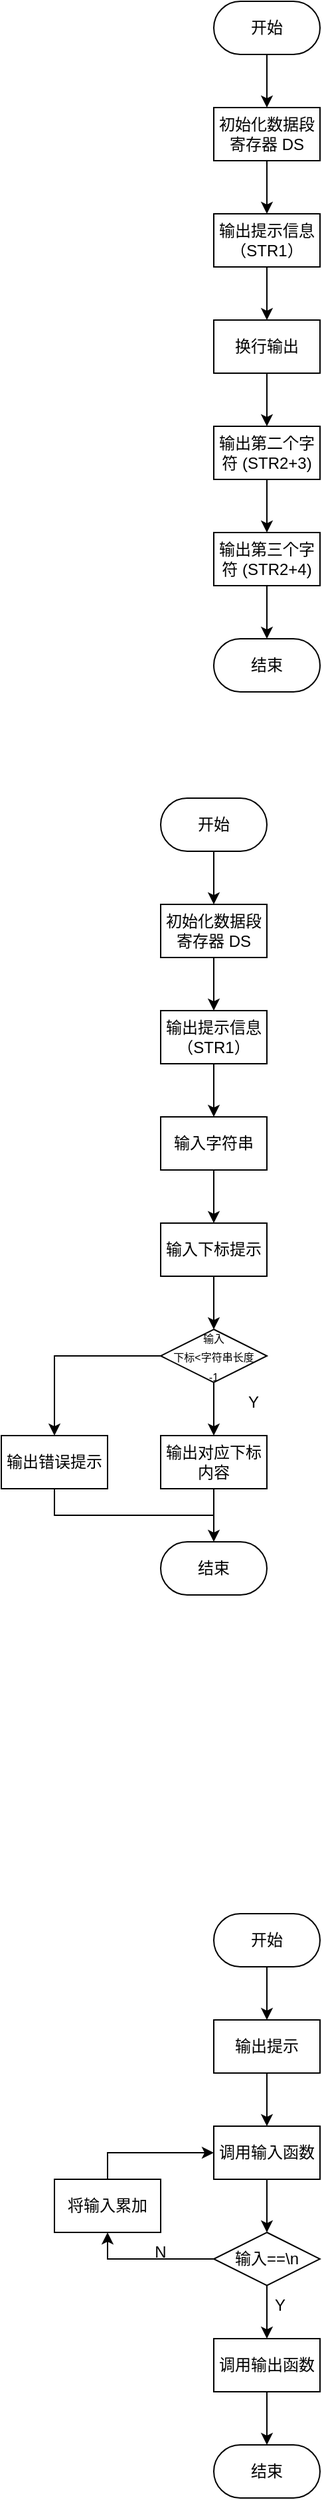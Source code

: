 <mxfile version="24.9.1">
  <diagram name="第 1 页" id="qM_Vd2Z4YwPu5ygJ0VQ-">
    <mxGraphModel dx="1002" dy="623" grid="1" gridSize="10" guides="1" tooltips="1" connect="1" arrows="1" fold="1" page="1" pageScale="1" pageWidth="827" pageHeight="1169" math="0" shadow="0">
      <root>
        <mxCell id="0" />
        <mxCell id="1" parent="0" />
        <mxCell id="CKOHkXb5RTJAz6bEvQPp-3" style="edgeStyle=orthogonalEdgeStyle;rounded=0;orthogonalLoop=1;jettySize=auto;html=1;entryX=0.5;entryY=0;entryDx=0;entryDy=0;" parent="1" source="CKOHkXb5RTJAz6bEvQPp-1" target="CKOHkXb5RTJAz6bEvQPp-2" edge="1">
          <mxGeometry relative="1" as="geometry" />
        </mxCell>
        <mxCell id="CKOHkXb5RTJAz6bEvQPp-1" value="开始" style="rounded=1;whiteSpace=wrap;html=1;arcSize=50;" parent="1" vertex="1">
          <mxGeometry x="280" y="160" width="80" height="40" as="geometry" />
        </mxCell>
        <mxCell id="CKOHkXb5RTJAz6bEvQPp-5" style="edgeStyle=orthogonalEdgeStyle;rounded=0;orthogonalLoop=1;jettySize=auto;html=1;entryX=0.5;entryY=0;entryDx=0;entryDy=0;" parent="1" source="CKOHkXb5RTJAz6bEvQPp-2" target="CKOHkXb5RTJAz6bEvQPp-4" edge="1">
          <mxGeometry relative="1" as="geometry" />
        </mxCell>
        <mxCell id="CKOHkXb5RTJAz6bEvQPp-2" value="初始化数据段寄存器 DS" style="rounded=0;whiteSpace=wrap;html=1;" parent="1" vertex="1">
          <mxGeometry x="280" y="240" width="80" height="40" as="geometry" />
        </mxCell>
        <mxCell id="CKOHkXb5RTJAz6bEvQPp-7" style="edgeStyle=orthogonalEdgeStyle;rounded=0;orthogonalLoop=1;jettySize=auto;html=1;" parent="1" source="CKOHkXb5RTJAz6bEvQPp-4" target="CKOHkXb5RTJAz6bEvQPp-6" edge="1">
          <mxGeometry relative="1" as="geometry" />
        </mxCell>
        <mxCell id="CKOHkXb5RTJAz6bEvQPp-4" value="输出提示信息（STR1）" style="rounded=0;whiteSpace=wrap;html=1;" parent="1" vertex="1">
          <mxGeometry x="280" y="320" width="80" height="40" as="geometry" />
        </mxCell>
        <mxCell id="CKOHkXb5RTJAz6bEvQPp-10" style="edgeStyle=orthogonalEdgeStyle;rounded=0;orthogonalLoop=1;jettySize=auto;html=1;entryX=0.5;entryY=0;entryDx=0;entryDy=0;" parent="1" source="CKOHkXb5RTJAz6bEvQPp-6" target="CKOHkXb5RTJAz6bEvQPp-8" edge="1">
          <mxGeometry relative="1" as="geometry" />
        </mxCell>
        <mxCell id="CKOHkXb5RTJAz6bEvQPp-6" value="换行输出" style="rounded=0;whiteSpace=wrap;html=1;" parent="1" vertex="1">
          <mxGeometry x="280" y="400" width="80" height="40" as="geometry" />
        </mxCell>
        <mxCell id="CKOHkXb5RTJAz6bEvQPp-11" style="edgeStyle=orthogonalEdgeStyle;rounded=0;orthogonalLoop=1;jettySize=auto;html=1;entryX=0.5;entryY=0;entryDx=0;entryDy=0;" parent="1" source="CKOHkXb5RTJAz6bEvQPp-8" target="CKOHkXb5RTJAz6bEvQPp-9" edge="1">
          <mxGeometry relative="1" as="geometry" />
        </mxCell>
        <mxCell id="CKOHkXb5RTJAz6bEvQPp-8" value="输出第二个字符 (STR2+3)" style="rounded=0;whiteSpace=wrap;html=1;" parent="1" vertex="1">
          <mxGeometry x="280" y="480" width="80" height="40" as="geometry" />
        </mxCell>
        <mxCell id="CKOHkXb5RTJAz6bEvQPp-13" style="edgeStyle=orthogonalEdgeStyle;rounded=0;orthogonalLoop=1;jettySize=auto;html=1;" parent="1" source="CKOHkXb5RTJAz6bEvQPp-9" target="CKOHkXb5RTJAz6bEvQPp-12" edge="1">
          <mxGeometry relative="1" as="geometry" />
        </mxCell>
        <mxCell id="CKOHkXb5RTJAz6bEvQPp-9" value="输出第三个字符 (STR2+4)" style="rounded=0;whiteSpace=wrap;html=1;" parent="1" vertex="1">
          <mxGeometry x="280" y="560" width="80" height="40" as="geometry" />
        </mxCell>
        <mxCell id="CKOHkXb5RTJAz6bEvQPp-12" value="结束" style="rounded=1;whiteSpace=wrap;html=1;arcSize=50;" parent="1" vertex="1">
          <mxGeometry x="280" y="640" width="80" height="40" as="geometry" />
        </mxCell>
        <mxCell id="7yRLnJ1UI4WY9eKZldCq-5" style="edgeStyle=orthogonalEdgeStyle;rounded=0;orthogonalLoop=1;jettySize=auto;html=1;entryX=0.5;entryY=0;entryDx=0;entryDy=0;" parent="1" source="7yRLnJ1UI4WY9eKZldCq-1" target="7yRLnJ1UI4WY9eKZldCq-3" edge="1">
          <mxGeometry relative="1" as="geometry" />
        </mxCell>
        <mxCell id="7yRLnJ1UI4WY9eKZldCq-1" value="开始" style="rounded=1;whiteSpace=wrap;html=1;arcSize=50;" parent="1" vertex="1">
          <mxGeometry x="240" y="760" width="80" height="40" as="geometry" />
        </mxCell>
        <mxCell id="7yRLnJ1UI4WY9eKZldCq-2" style="edgeStyle=orthogonalEdgeStyle;rounded=0;orthogonalLoop=1;jettySize=auto;html=1;entryX=0.5;entryY=0;entryDx=0;entryDy=0;" parent="1" source="7yRLnJ1UI4WY9eKZldCq-3" target="7yRLnJ1UI4WY9eKZldCq-4" edge="1">
          <mxGeometry relative="1" as="geometry" />
        </mxCell>
        <mxCell id="7yRLnJ1UI4WY9eKZldCq-3" value="初始化数据段寄存器 DS" style="rounded=0;whiteSpace=wrap;html=1;" parent="1" vertex="1">
          <mxGeometry x="240" y="840" width="80" height="40" as="geometry" />
        </mxCell>
        <mxCell id="7yRLnJ1UI4WY9eKZldCq-4" value="输出提示信息（STR1）" style="rounded=0;whiteSpace=wrap;html=1;" parent="1" vertex="1">
          <mxGeometry x="240" y="920" width="80" height="40" as="geometry" />
        </mxCell>
        <mxCell id="7yRLnJ1UI4WY9eKZldCq-9" style="edgeStyle=orthogonalEdgeStyle;rounded=0;orthogonalLoop=1;jettySize=auto;html=1;entryX=0.5;entryY=0;entryDx=0;entryDy=0;" parent="1" source="7yRLnJ1UI4WY9eKZldCq-6" target="7yRLnJ1UI4WY9eKZldCq-8" edge="1">
          <mxGeometry relative="1" as="geometry" />
        </mxCell>
        <mxCell id="7yRLnJ1UI4WY9eKZldCq-6" value="输入字符串" style="rounded=0;whiteSpace=wrap;html=1;" parent="1" vertex="1">
          <mxGeometry x="240" y="1000" width="80" height="40" as="geometry" />
        </mxCell>
        <mxCell id="7yRLnJ1UI4WY9eKZldCq-7" style="edgeStyle=orthogonalEdgeStyle;rounded=0;orthogonalLoop=1;jettySize=auto;html=1;entryX=0.5;entryY=0;entryDx=0;entryDy=0;" parent="1" source="7yRLnJ1UI4WY9eKZldCq-4" target="7yRLnJ1UI4WY9eKZldCq-6" edge="1">
          <mxGeometry relative="1" as="geometry" />
        </mxCell>
        <mxCell id="7yRLnJ1UI4WY9eKZldCq-11" style="edgeStyle=orthogonalEdgeStyle;rounded=0;orthogonalLoop=1;jettySize=auto;html=1;" parent="1" source="7yRLnJ1UI4WY9eKZldCq-8" target="7yRLnJ1UI4WY9eKZldCq-10" edge="1">
          <mxGeometry relative="1" as="geometry" />
        </mxCell>
        <mxCell id="7yRLnJ1UI4WY9eKZldCq-8" value="输入下标提示" style="rounded=0;whiteSpace=wrap;html=1;" parent="1" vertex="1">
          <mxGeometry x="240" y="1080" width="80" height="40" as="geometry" />
        </mxCell>
        <mxCell id="7yRLnJ1UI4WY9eKZldCq-13" style="edgeStyle=orthogonalEdgeStyle;rounded=0;orthogonalLoop=1;jettySize=auto;html=1;" parent="1" source="7yRLnJ1UI4WY9eKZldCq-10" edge="1">
          <mxGeometry relative="1" as="geometry">
            <mxPoint x="280" y="1240" as="targetPoint" />
          </mxGeometry>
        </mxCell>
        <mxCell id="7yRLnJ1UI4WY9eKZldCq-19" style="edgeStyle=orthogonalEdgeStyle;rounded=0;orthogonalLoop=1;jettySize=auto;html=1;entryX=0.5;entryY=0;entryDx=0;entryDy=0;" parent="1" source="7yRLnJ1UI4WY9eKZldCq-10" target="7yRLnJ1UI4WY9eKZldCq-18" edge="1">
          <mxGeometry relative="1" as="geometry" />
        </mxCell>
        <mxCell id="7yRLnJ1UI4WY9eKZldCq-10" value="&lt;font style=&quot;font-size: 8px;&quot;&gt;输入&lt;/font&gt;&lt;div&gt;&lt;font style=&quot;font-size: 8px;&quot;&gt;下&lt;/font&gt;&lt;font style=&quot;background-color: initial; font-size: 8px;&quot;&gt;标&amp;lt;字符串长&lt;/font&gt;&lt;span style=&quot;background-color: initial; font-size: 8px;&quot;&gt;度&lt;/span&gt;&lt;div&gt;&lt;span style=&quot;font-size: 8px; background-color: initial;&quot;&gt;-1&lt;/span&gt;&lt;/div&gt;&lt;/div&gt;" style="rhombus;whiteSpace=wrap;html=1;" parent="1" vertex="1">
          <mxGeometry x="240" y="1160" width="80" height="40" as="geometry" />
        </mxCell>
        <mxCell id="7yRLnJ1UI4WY9eKZldCq-16" style="edgeStyle=orthogonalEdgeStyle;rounded=0;orthogonalLoop=1;jettySize=auto;html=1;entryX=0.5;entryY=0;entryDx=0;entryDy=0;" parent="1" source="7yRLnJ1UI4WY9eKZldCq-14" target="7yRLnJ1UI4WY9eKZldCq-15" edge="1">
          <mxGeometry relative="1" as="geometry" />
        </mxCell>
        <mxCell id="7yRLnJ1UI4WY9eKZldCq-14" value="输出对应下标内容" style="rounded=0;whiteSpace=wrap;html=1;" parent="1" vertex="1">
          <mxGeometry x="240" y="1240" width="80" height="40" as="geometry" />
        </mxCell>
        <mxCell id="7yRLnJ1UI4WY9eKZldCq-15" value="结束" style="rounded=1;whiteSpace=wrap;html=1;arcSize=50;" parent="1" vertex="1">
          <mxGeometry x="240" y="1320" width="80" height="40" as="geometry" />
        </mxCell>
        <mxCell id="7yRLnJ1UI4WY9eKZldCq-17" value="Y" style="text;html=1;align=center;verticalAlign=middle;whiteSpace=wrap;rounded=0;" parent="1" vertex="1">
          <mxGeometry x="280" y="1200" width="60" height="30" as="geometry" />
        </mxCell>
        <mxCell id="7yRLnJ1UI4WY9eKZldCq-18" value="输出错误提示" style="rounded=0;whiteSpace=wrap;html=1;" parent="1" vertex="1">
          <mxGeometry x="120" y="1240" width="80" height="40" as="geometry" />
        </mxCell>
        <mxCell id="7yRLnJ1UI4WY9eKZldCq-21" value="" style="endArrow=none;html=1;rounded=0;exitX=0.5;exitY=1;exitDx=0;exitDy=0;" parent="1" source="7yRLnJ1UI4WY9eKZldCq-18" edge="1">
          <mxGeometry width="50" height="50" relative="1" as="geometry">
            <mxPoint x="160" y="1300" as="sourcePoint" />
            <mxPoint x="280" y="1300" as="targetPoint" />
            <Array as="points">
              <mxPoint x="160" y="1300" />
            </Array>
          </mxGeometry>
        </mxCell>
        <mxCell id="BoqUyhiPFlQtKTsmYZfX-4" style="edgeStyle=orthogonalEdgeStyle;rounded=0;orthogonalLoop=1;jettySize=auto;html=1;entryX=0.5;entryY=0;entryDx=0;entryDy=0;" edge="1" parent="1" source="BoqUyhiPFlQtKTsmYZfX-1" target="BoqUyhiPFlQtKTsmYZfX-3">
          <mxGeometry relative="1" as="geometry" />
        </mxCell>
        <mxCell id="BoqUyhiPFlQtKTsmYZfX-1" value="开始" style="rounded=1;whiteSpace=wrap;html=1;arcSize=50;" vertex="1" parent="1">
          <mxGeometry x="280" y="1600" width="80" height="40" as="geometry" />
        </mxCell>
        <mxCell id="BoqUyhiPFlQtKTsmYZfX-2" value="结束" style="rounded=1;whiteSpace=wrap;html=1;arcSize=50;" vertex="1" parent="1">
          <mxGeometry x="280" y="2000" width="80" height="40" as="geometry" />
        </mxCell>
        <mxCell id="BoqUyhiPFlQtKTsmYZfX-7" style="edgeStyle=orthogonalEdgeStyle;rounded=0;orthogonalLoop=1;jettySize=auto;html=1;entryX=0.5;entryY=0;entryDx=0;entryDy=0;" edge="1" parent="1" source="BoqUyhiPFlQtKTsmYZfX-3" target="BoqUyhiPFlQtKTsmYZfX-5">
          <mxGeometry relative="1" as="geometry" />
        </mxCell>
        <mxCell id="BoqUyhiPFlQtKTsmYZfX-3" value="输出提示" style="rounded=0;whiteSpace=wrap;html=1;" vertex="1" parent="1">
          <mxGeometry x="280" y="1680" width="80" height="40" as="geometry" />
        </mxCell>
        <mxCell id="BoqUyhiPFlQtKTsmYZfX-8" style="edgeStyle=orthogonalEdgeStyle;rounded=0;orthogonalLoop=1;jettySize=auto;html=1;" edge="1" parent="1" source="BoqUyhiPFlQtKTsmYZfX-5" target="BoqUyhiPFlQtKTsmYZfX-6">
          <mxGeometry relative="1" as="geometry" />
        </mxCell>
        <mxCell id="BoqUyhiPFlQtKTsmYZfX-5" value="调用输入函数" style="rounded=0;whiteSpace=wrap;html=1;" vertex="1" parent="1">
          <mxGeometry x="280" y="1760" width="80" height="40" as="geometry" />
        </mxCell>
        <mxCell id="BoqUyhiPFlQtKTsmYZfX-13" style="edgeStyle=orthogonalEdgeStyle;rounded=0;orthogonalLoop=1;jettySize=auto;html=1;entryX=0.5;entryY=0;entryDx=0;entryDy=0;" edge="1" parent="1" source="BoqUyhiPFlQtKTsmYZfX-6" target="BoqUyhiPFlQtKTsmYZfX-12">
          <mxGeometry relative="1" as="geometry" />
        </mxCell>
        <mxCell id="BoqUyhiPFlQtKTsmYZfX-16" style="edgeStyle=orthogonalEdgeStyle;rounded=0;orthogonalLoop=1;jettySize=auto;html=1;entryX=0.5;entryY=1;entryDx=0;entryDy=0;" edge="1" parent="1" source="BoqUyhiPFlQtKTsmYZfX-6" target="BoqUyhiPFlQtKTsmYZfX-15">
          <mxGeometry relative="1" as="geometry" />
        </mxCell>
        <mxCell id="BoqUyhiPFlQtKTsmYZfX-6" value="输入==\n" style="rhombus;whiteSpace=wrap;html=1;" vertex="1" parent="1">
          <mxGeometry x="280" y="1840" width="80" height="40" as="geometry" />
        </mxCell>
        <mxCell id="BoqUyhiPFlQtKTsmYZfX-20" style="edgeStyle=orthogonalEdgeStyle;rounded=0;orthogonalLoop=1;jettySize=auto;html=1;entryX=0.5;entryY=0;entryDx=0;entryDy=0;" edge="1" parent="1" source="BoqUyhiPFlQtKTsmYZfX-12" target="BoqUyhiPFlQtKTsmYZfX-2">
          <mxGeometry relative="1" as="geometry" />
        </mxCell>
        <mxCell id="BoqUyhiPFlQtKTsmYZfX-12" value="调用输出函数" style="rounded=0;whiteSpace=wrap;html=1;" vertex="1" parent="1">
          <mxGeometry x="280" y="1920" width="80" height="40" as="geometry" />
        </mxCell>
        <mxCell id="BoqUyhiPFlQtKTsmYZfX-17" style="edgeStyle=orthogonalEdgeStyle;rounded=0;orthogonalLoop=1;jettySize=auto;html=1;entryX=0;entryY=0.5;entryDx=0;entryDy=0;" edge="1" parent="1" source="BoqUyhiPFlQtKTsmYZfX-15" target="BoqUyhiPFlQtKTsmYZfX-5">
          <mxGeometry relative="1" as="geometry">
            <Array as="points">
              <mxPoint x="200" y="1780" />
            </Array>
          </mxGeometry>
        </mxCell>
        <mxCell id="BoqUyhiPFlQtKTsmYZfX-15" value="将输入累加" style="rounded=0;whiteSpace=wrap;html=1;" vertex="1" parent="1">
          <mxGeometry x="160" y="1800" width="80" height="40" as="geometry" />
        </mxCell>
        <mxCell id="BoqUyhiPFlQtKTsmYZfX-18" value="N" style="text;html=1;align=center;verticalAlign=middle;whiteSpace=wrap;rounded=0;" vertex="1" parent="1">
          <mxGeometry x="210" y="1840" width="60" height="30" as="geometry" />
        </mxCell>
        <mxCell id="BoqUyhiPFlQtKTsmYZfX-19" value="Y" style="text;html=1;align=center;verticalAlign=middle;whiteSpace=wrap;rounded=0;" vertex="1" parent="1">
          <mxGeometry x="300" y="1880" width="60" height="30" as="geometry" />
        </mxCell>
      </root>
    </mxGraphModel>
  </diagram>
</mxfile>
